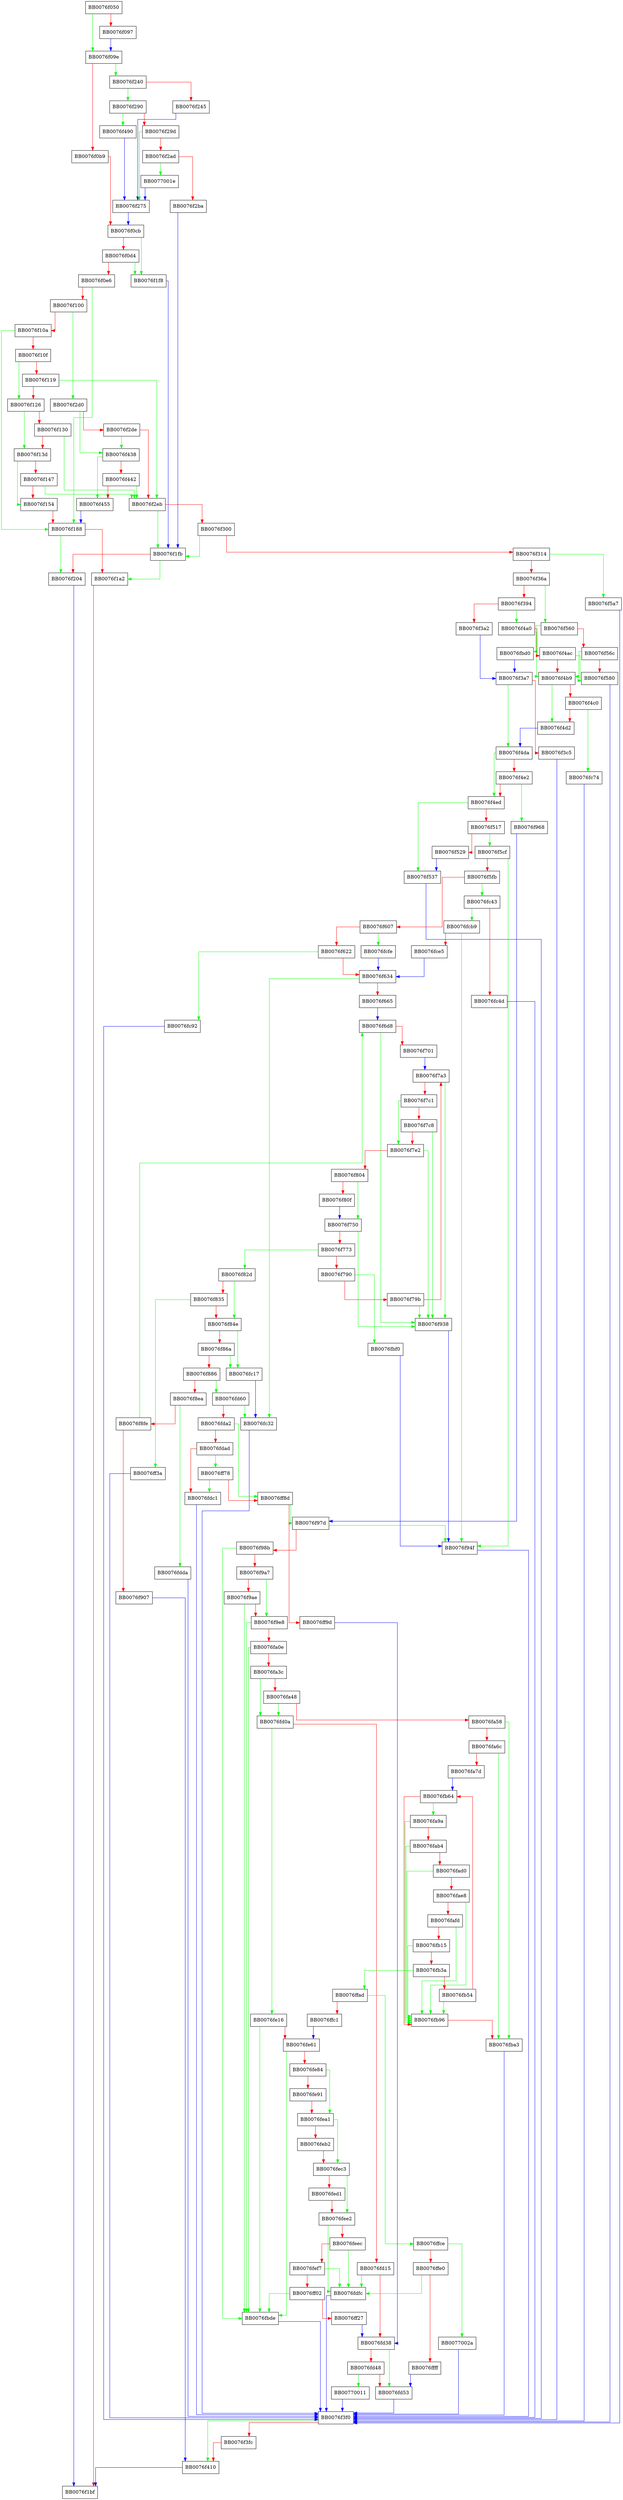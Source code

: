 digraph ossl_ffc_params_FIPS186_4_gen_verify {
  node [shape="box"];
  graph [splines=ortho];
  BB0076f050 -> BB0076f09e [color="green"];
  BB0076f050 -> BB0076f097 [color="red"];
  BB0076f097 -> BB0076f09e [color="blue"];
  BB0076f09e -> BB0076f240 [color="green"];
  BB0076f09e -> BB0076f0b9 [color="red"];
  BB0076f0b9 -> BB0076f0cb [color="red"];
  BB0076f0cb -> BB0076f1f8 [color="green"];
  BB0076f0cb -> BB0076f0d4 [color="red"];
  BB0076f0d4 -> BB0076f1f8 [color="green"];
  BB0076f0d4 -> BB0076f0e6 [color="red"];
  BB0076f0e6 -> BB0076f188 [color="green"];
  BB0076f0e6 -> BB0076f100 [color="red"];
  BB0076f100 -> BB0076f2d0 [color="green"];
  BB0076f100 -> BB0076f10a [color="red"];
  BB0076f10a -> BB0076f188 [color="green"];
  BB0076f10a -> BB0076f10f [color="red"];
  BB0076f10f -> BB0076f126 [color="green"];
  BB0076f10f -> BB0076f119 [color="red"];
  BB0076f119 -> BB0076f2eb [color="green"];
  BB0076f119 -> BB0076f126 [color="red"];
  BB0076f126 -> BB0076f13d [color="green"];
  BB0076f126 -> BB0076f130 [color="red"];
  BB0076f130 -> BB0076f2eb [color="green"];
  BB0076f130 -> BB0076f13d [color="red"];
  BB0076f13d -> BB0076f154 [color="green"];
  BB0076f13d -> BB0076f147 [color="red"];
  BB0076f147 -> BB0076f2eb [color="green"];
  BB0076f147 -> BB0076f154 [color="red"];
  BB0076f154 -> BB0076f188 [color="red"];
  BB0076f188 -> BB0076f204 [color="green"];
  BB0076f188 -> BB0076f1a2 [color="red"];
  BB0076f1a2 -> BB0076f1bf [color="red"];
  BB0076f1f8 -> BB0076f1fb [color="blue"];
  BB0076f1fb -> BB0076f1a2 [color="green"];
  BB0076f1fb -> BB0076f204 [color="red"];
  BB0076f204 -> BB0076f1bf [color="blue"];
  BB0076f240 -> BB0076f290 [color="green"];
  BB0076f240 -> BB0076f245 [color="red"];
  BB0076f245 -> BB0076f275 [color="blue"];
  BB0076f275 -> BB0076f0cb [color="blue"];
  BB0076f290 -> BB0076f490 [color="green"];
  BB0076f290 -> BB0076f29d [color="red"];
  BB0076f29d -> BB0076f275 [color="green"];
  BB0076f29d -> BB0076f2ad [color="red"];
  BB0076f2ad -> BB0077001e [color="green"];
  BB0076f2ad -> BB0076f2ba [color="red"];
  BB0076f2ba -> BB0076f1fb [color="blue"];
  BB0076f2d0 -> BB0076f438 [color="green"];
  BB0076f2d0 -> BB0076f2de [color="red"];
  BB0076f2de -> BB0076f438 [color="green"];
  BB0076f2de -> BB0076f2eb [color="red"];
  BB0076f2eb -> BB0076f1fb [color="green"];
  BB0076f2eb -> BB0076f300 [color="red"];
  BB0076f300 -> BB0076f1fb [color="green"];
  BB0076f300 -> BB0076f314 [color="red"];
  BB0076f314 -> BB0076f5a7 [color="green"];
  BB0076f314 -> BB0076f36a [color="red"];
  BB0076f36a -> BB0076f560 [color="green"];
  BB0076f36a -> BB0076f394 [color="red"];
  BB0076f394 -> BB0076f4a0 [color="green"];
  BB0076f394 -> BB0076f3a2 [color="red"];
  BB0076f3a2 -> BB0076f3a7 [color="blue"];
  BB0076f3a7 -> BB0076f4da [color="green"];
  BB0076f3a7 -> BB0076f3c5 [color="red"];
  BB0076f3c5 -> BB0076f3f0 [color="blue"];
  BB0076f3f0 -> BB0076f410 [color="green"];
  BB0076f3f0 -> BB0076f3fc [color="red"];
  BB0076f3fc -> BB0076f410 [color="red"];
  BB0076f410 -> BB0076f1bf [color="blue"];
  BB0076f438 -> BB0076f455 [color="green"];
  BB0076f438 -> BB0076f442 [color="red"];
  BB0076f442 -> BB0076f2eb [color="green"];
  BB0076f442 -> BB0076f455 [color="red"];
  BB0076f455 -> BB0076f188 [color="blue"];
  BB0076f490 -> BB0076f275 [color="blue"];
  BB0076f4a0 -> BB0076f4b9 [color="green"];
  BB0076f4a0 -> BB0076f4ac [color="red"];
  BB0076f4ac -> BB0076f580 [color="green"];
  BB0076f4ac -> BB0076f4b9 [color="red"];
  BB0076f4b9 -> BB0076f4d2 [color="green"];
  BB0076f4b9 -> BB0076f4c0 [color="red"];
  BB0076f4c0 -> BB0076fc74 [color="green"];
  BB0076f4c0 -> BB0076f4d2 [color="red"];
  BB0076f4d2 -> BB0076f4da [color="blue"];
  BB0076f4da -> BB0076f4ed [color="green"];
  BB0076f4da -> BB0076f4e2 [color="red"];
  BB0076f4e2 -> BB0076f968 [color="green"];
  BB0076f4e2 -> BB0076f4ed [color="red"];
  BB0076f4ed -> BB0076f537 [color="green"];
  BB0076f4ed -> BB0076f517 [color="red"];
  BB0076f517 -> BB0076f5cf [color="green"];
  BB0076f517 -> BB0076f529 [color="red"];
  BB0076f529 -> BB0076f537 [color="blue"];
  BB0076f537 -> BB0076f3f0 [color="blue"];
  BB0076f560 -> BB0076fbd0 [color="green"];
  BB0076f560 -> BB0076f56c [color="red"];
  BB0076f56c -> BB0076f4b9 [color="green"];
  BB0076f56c -> BB0076f580 [color="red"];
  BB0076f580 -> BB0076f3f0 [color="blue"];
  BB0076f5a7 -> BB0076f3f0 [color="blue"];
  BB0076f5cf -> BB0076f94f [color="green"];
  BB0076f5cf -> BB0076f5fb [color="red"];
  BB0076f5fb -> BB0076fc43 [color="green"];
  BB0076f5fb -> BB0076f607 [color="red"];
  BB0076f607 -> BB0076fcfe [color="green"];
  BB0076f607 -> BB0076f622 [color="red"];
  BB0076f622 -> BB0076fc92 [color="green"];
  BB0076f622 -> BB0076f634 [color="red"];
  BB0076f634 -> BB0076fc32 [color="green"];
  BB0076f634 -> BB0076f665 [color="red"];
  BB0076f665 -> BB0076f6d8 [color="blue"];
  BB0076f6d8 -> BB0076f938 [color="green"];
  BB0076f6d8 -> BB0076f701 [color="red"];
  BB0076f701 -> BB0076f7a3 [color="blue"];
  BB0076f750 -> BB0076f938 [color="green"];
  BB0076f750 -> BB0076f773 [color="red"];
  BB0076f773 -> BB0076f82d [color="green"];
  BB0076f773 -> BB0076f790 [color="red"];
  BB0076f790 -> BB0076fbf0 [color="green"];
  BB0076f790 -> BB0076f79b [color="red"];
  BB0076f79b -> BB0076f938 [color="green"];
  BB0076f79b -> BB0076f7a3 [color="red"];
  BB0076f7a3 -> BB0076f938 [color="green"];
  BB0076f7a3 -> BB0076f7c1 [color="red"];
  BB0076f7c1 -> BB0076f7e2 [color="green"];
  BB0076f7c1 -> BB0076f7c8 [color="red"];
  BB0076f7c8 -> BB0076f938 [color="green"];
  BB0076f7c8 -> BB0076f7e2 [color="red"];
  BB0076f7e2 -> BB0076f938 [color="green"];
  BB0076f7e2 -> BB0076f804 [color="red"];
  BB0076f804 -> BB0076f750 [color="green"];
  BB0076f804 -> BB0076f80f [color="red"];
  BB0076f80f -> BB0076f750 [color="blue"];
  BB0076f82d -> BB0076f84e [color="green"];
  BB0076f82d -> BB0076f835 [color="red"];
  BB0076f835 -> BB0076ff3a [color="green"];
  BB0076f835 -> BB0076f84e [color="red"];
  BB0076f84e -> BB0076fc17 [color="green"];
  BB0076f84e -> BB0076f86a [color="red"];
  BB0076f86a -> BB0076fc17 [color="green"];
  BB0076f86a -> BB0076f886 [color="red"];
  BB0076f886 -> BB0076fd60 [color="green"];
  BB0076f886 -> BB0076f8ea [color="red"];
  BB0076f8ea -> BB0076fdda [color="green"];
  BB0076f8ea -> BB0076f8fe [color="red"];
  BB0076f8fe -> BB0076f6d8 [color="green"];
  BB0076f8fe -> BB0076f907 [color="red"];
  BB0076f907 -> BB0076f410 [color="blue"];
  BB0076f938 -> BB0076f94f [color="blue"];
  BB0076f94f -> BB0076f3f0 [color="blue"];
  BB0076f968 -> BB0076f97d [color="blue"];
  BB0076f97d -> BB0076f94f [color="green"];
  BB0076f97d -> BB0076f98b [color="red"];
  BB0076f98b -> BB0076fbde [color="green"];
  BB0076f98b -> BB0076f9a7 [color="red"];
  BB0076f9a7 -> BB0076f9e8 [color="green"];
  BB0076f9a7 -> BB0076f9ae [color="red"];
  BB0076f9ae -> BB0076fbde [color="green"];
  BB0076f9ae -> BB0076f9e8 [color="red"];
  BB0076f9e8 -> BB0076fbde [color="green"];
  BB0076f9e8 -> BB0076fa0e [color="red"];
  BB0076fa0e -> BB0076fbde [color="green"];
  BB0076fa0e -> BB0076fa3c [color="red"];
  BB0076fa3c -> BB0076fd0a [color="green"];
  BB0076fa3c -> BB0076fa48 [color="red"];
  BB0076fa48 -> BB0076fd0a [color="green"];
  BB0076fa48 -> BB0076fa58 [color="red"];
  BB0076fa58 -> BB0076fba3 [color="green"];
  BB0076fa58 -> BB0076fa6c [color="red"];
  BB0076fa6c -> BB0076fba3 [color="green"];
  BB0076fa6c -> BB0076fa7d [color="red"];
  BB0076fa7d -> BB0076fb64 [color="blue"];
  BB0076fa9a -> BB0076fb96 [color="green"];
  BB0076fa9a -> BB0076fab4 [color="red"];
  BB0076fab4 -> BB0076fb96 [color="green"];
  BB0076fab4 -> BB0076fad0 [color="red"];
  BB0076fad0 -> BB0076fb96 [color="green"];
  BB0076fad0 -> BB0076fae8 [color="red"];
  BB0076fae8 -> BB0076fb96 [color="green"];
  BB0076fae8 -> BB0076fafd [color="red"];
  BB0076fafd -> BB0076fb96 [color="green"];
  BB0076fafd -> BB0076fb15 [color="red"];
  BB0076fb15 -> BB0076fb96 [color="green"];
  BB0076fb15 -> BB0076fb3a [color="red"];
  BB0076fb3a -> BB0076ffad [color="green"];
  BB0076fb3a -> BB0076fb54 [color="red"];
  BB0076fb54 -> BB0076fb96 [color="green"];
  BB0076fb54 -> BB0076fb64 [color="red"];
  BB0076fb64 -> BB0076fa9a [color="green"];
  BB0076fb64 -> BB0076fb96 [color="red"];
  BB0076fb96 -> BB0076fba3 [color="red"];
  BB0076fba3 -> BB0076f3f0 [color="blue"];
  BB0076fbd0 -> BB0076f3a7 [color="blue"];
  BB0076fbde -> BB0076f3f0 [color="blue"];
  BB0076fbf0 -> BB0076f94f [color="blue"];
  BB0076fc17 -> BB0076fc32 [color="blue"];
  BB0076fc32 -> BB0076f3f0 [color="blue"];
  BB0076fc43 -> BB0076fcb9 [color="green"];
  BB0076fc43 -> BB0076fc4d [color="red"];
  BB0076fc4d -> BB0076f3f0 [color="blue"];
  BB0076fc74 -> BB0076f3f0 [color="blue"];
  BB0076fc92 -> BB0076f3f0 [color="blue"];
  BB0076fcb9 -> BB0076f94f [color="green"];
  BB0076fcb9 -> BB0076fce5 [color="red"];
  BB0076fce5 -> BB0076f634 [color="blue"];
  BB0076fcfe -> BB0076f634 [color="blue"];
  BB0076fd0a -> BB0076fe16 [color="green"];
  BB0076fd0a -> BB0076fd15 [color="red"];
  BB0076fd15 -> BB0076fdfc [color="green"];
  BB0076fd15 -> BB0076fd38 [color="red"];
  BB0076fd38 -> BB0076fd53 [color="green"];
  BB0076fd38 -> BB0076fd48 [color="red"];
  BB0076fd48 -> BB00770011 [color="green"];
  BB0076fd48 -> BB0076fd53 [color="red"];
  BB0076fd53 -> BB0076f3f0 [color="blue"];
  BB0076fd60 -> BB0076fc32 [color="green"];
  BB0076fd60 -> BB0076fda2 [color="red"];
  BB0076fda2 -> BB0076ff8d [color="green"];
  BB0076fda2 -> BB0076fdad [color="red"];
  BB0076fdad -> BB0076ff78 [color="green"];
  BB0076fdad -> BB0076fdc1 [color="red"];
  BB0076fdc1 -> BB0076f3f0 [color="blue"];
  BB0076fdda -> BB0076f3f0 [color="blue"];
  BB0076fdfc -> BB0076f3f0 [color="blue"];
  BB0076fe16 -> BB0076fbde [color="green"];
  BB0076fe16 -> BB0076fe61 [color="red"];
  BB0076fe61 -> BB0076fbde [color="green"];
  BB0076fe61 -> BB0076fe84 [color="red"];
  BB0076fe84 -> BB0076fea1 [color="green"];
  BB0076fe84 -> BB0076fe91 [color="red"];
  BB0076fe91 -> BB0076fea1 [color="red"];
  BB0076fea1 -> BB0076fec3 [color="green"];
  BB0076fea1 -> BB0076feb2 [color="red"];
  BB0076feb2 -> BB0076fec3 [color="red"];
  BB0076fec3 -> BB0076fee2 [color="green"];
  BB0076fec3 -> BB0076fed1 [color="red"];
  BB0076fed1 -> BB0076fee2 [color="red"];
  BB0076fee2 -> BB0076fdfc [color="green"];
  BB0076fee2 -> BB0076feec [color="red"];
  BB0076feec -> BB0076fdfc [color="green"];
  BB0076feec -> BB0076fef7 [color="red"];
  BB0076fef7 -> BB0076fdfc [color="green"];
  BB0076fef7 -> BB0076ff02 [color="red"];
  BB0076ff02 -> BB0076fbde [color="green"];
  BB0076ff02 -> BB0076ff27 [color="red"];
  BB0076ff27 -> BB0076fd38 [color="blue"];
  BB0076ff3a -> BB0076f3f0 [color="blue"];
  BB0076ff78 -> BB0076fdc1 [color="green"];
  BB0076ff78 -> BB0076ff8d [color="red"];
  BB0076ff8d -> BB0076f97d [color="green"];
  BB0076ff8d -> BB0076ff9d [color="red"];
  BB0076ff9d -> BB0076fd38 [color="blue"];
  BB0076ffad -> BB0076ffce [color="green"];
  BB0076ffad -> BB0076ffc1 [color="red"];
  BB0076ffc1 -> BB0076fe61 [color="blue"];
  BB0076ffce -> BB0077002a [color="green"];
  BB0076ffce -> BB0076ffe0 [color="red"];
  BB0076ffe0 -> BB0076fdfc [color="green"];
  BB0076ffe0 -> BB0076ffff [color="red"];
  BB0076ffff -> BB0076fd53 [color="blue"];
  BB00770011 -> BB0076f3f0 [color="blue"];
  BB0077001e -> BB0076f275 [color="blue"];
  BB0077002a -> BB0076f3f0 [color="blue"];
}